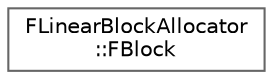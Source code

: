 digraph "Graphical Class Hierarchy"
{
 // INTERACTIVE_SVG=YES
 // LATEX_PDF_SIZE
  bgcolor="transparent";
  edge [fontname=Helvetica,fontsize=10,labelfontname=Helvetica,labelfontsize=10];
  node [fontname=Helvetica,fontsize=10,shape=box,height=0.2,width=0.4];
  rankdir="LR";
  Node0 [id="Node000000",label="FLinearBlockAllocator\l::FBlock",height=0.2,width=0.4,color="grey40", fillcolor="white", style="filled",URL="$db/de1/structFLinearBlockAllocator_1_1FBlock.html",tooltip=" "];
}

